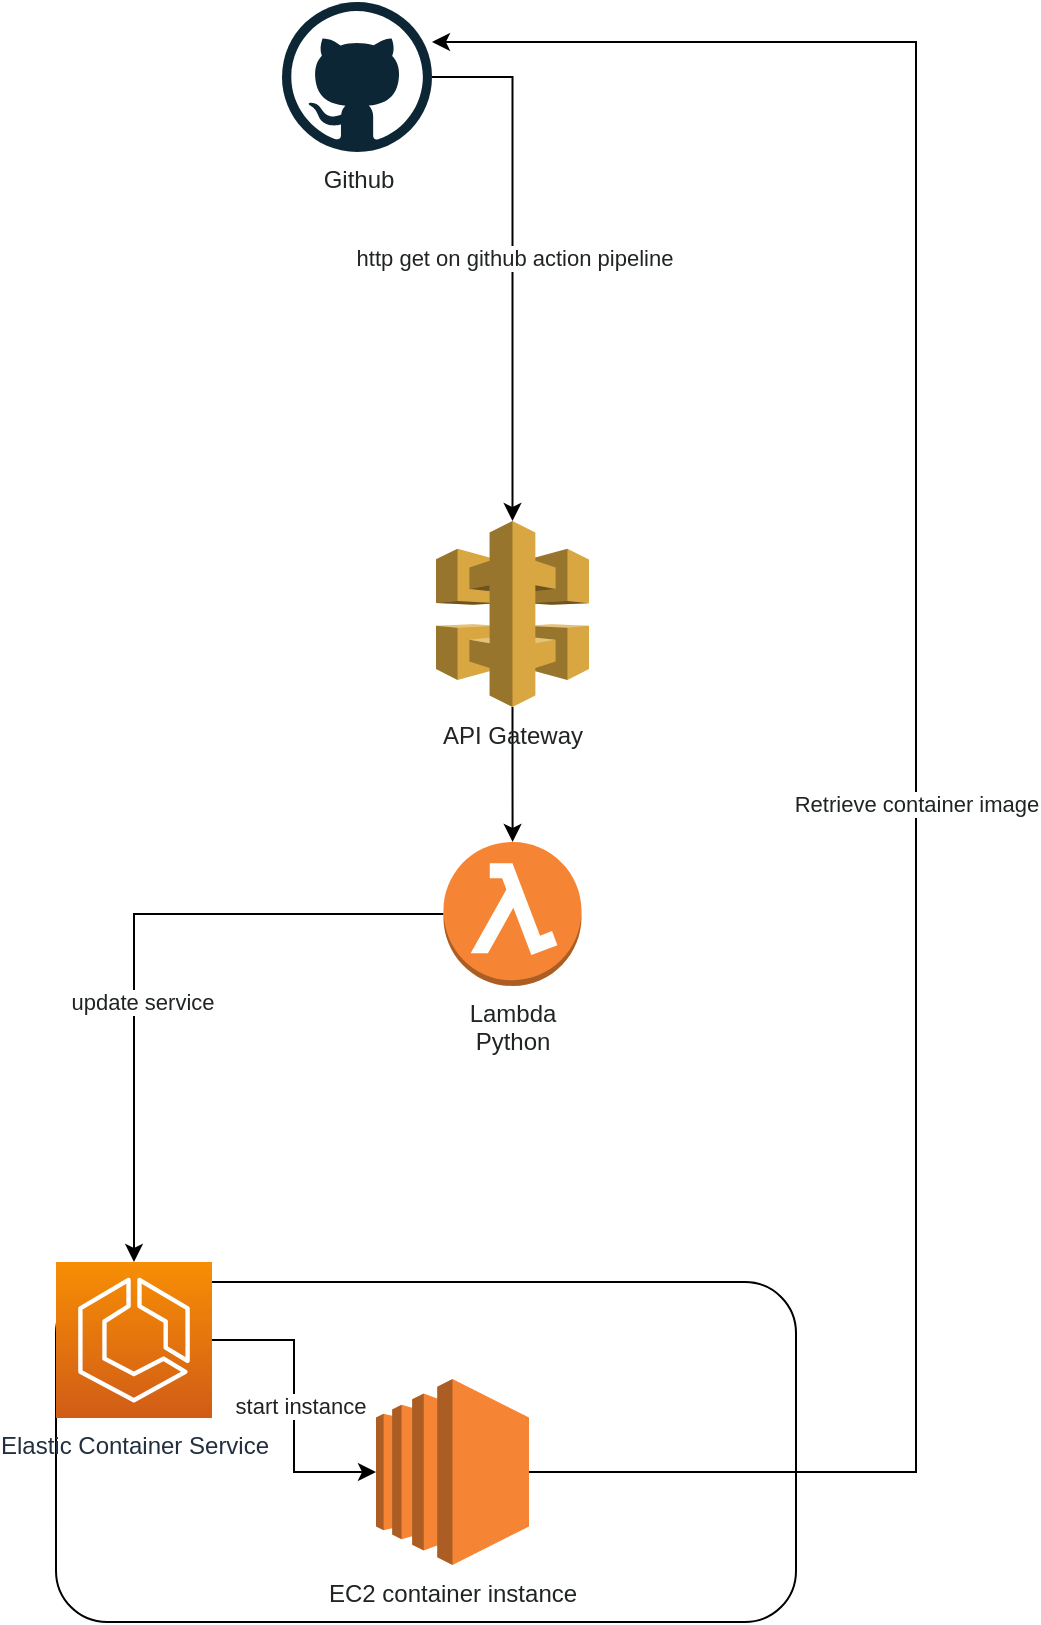 <mxfile version="20.7.4" type="device"><diagram id="c-SQuounz1M5VDcUWRNh" name="Seite-1"><mxGraphModel dx="1994" dy="1317" grid="1" gridSize="10" guides="1" tooltips="1" connect="1" arrows="1" fold="1" page="1" pageScale="1" pageWidth="827" pageHeight="1169" math="0" shadow="0"><root><mxCell id="0"/><mxCell id="1" parent="0"/><mxCell id="LJ98JG4C3-qt0DDS_wYq-20" style="edgeStyle=orthogonalEdgeStyle;rounded=0;orthogonalLoop=1;jettySize=auto;html=1;fontColor=#212424;" parent="1" source="LJ98JG4C3-qt0DDS_wYq-16" target="LJ98JG4C3-qt0DDS_wYq-15" edge="1"><mxGeometry relative="1" as="geometry"/></mxCell><mxCell id="LJ98JG4C3-qt0DDS_wYq-25" value="http get on github action pipeline" style="edgeLabel;html=1;align=center;verticalAlign=middle;resizable=0;points=[];fontColor=#212424;" parent="LJ98JG4C3-qt0DDS_wYq-20" vertex="1" connectable="0"><mxGeometry x="-0.01" relative="1" as="geometry"><mxPoint as="offset"/></mxGeometry></mxCell><mxCell id="LJ98JG4C3-qt0DDS_wYq-16" value="Github" style="dashed=0;outlineConnect=0;html=1;align=center;labelPosition=center;verticalLabelPosition=bottom;verticalAlign=top;shape=mxgraph.weblogos.github;fontColor=#212424;" parent="1" vertex="1"><mxGeometry x="223" y="140" width="75" height="75" as="geometry"/></mxCell><mxCell id="LJ98JG4C3-qt0DDS_wYq-21" style="edgeStyle=orthogonalEdgeStyle;rounded=0;orthogonalLoop=1;jettySize=auto;html=1;fontColor=#212424;" parent="1" source="LJ98JG4C3-qt0DDS_wYq-14" target="LJ98JG4C3-qt0DDS_wYq-10" edge="1"><mxGeometry relative="1" as="geometry"/></mxCell><mxCell id="LJ98JG4C3-qt0DDS_wYq-26" value="update service" style="edgeLabel;html=1;align=center;verticalAlign=middle;resizable=0;points=[];fontColor=#212424;" parent="LJ98JG4C3-qt0DDS_wYq-21" vertex="1" connectable="0"><mxGeometry x="0.209" y="4" relative="1" as="geometry"><mxPoint as="offset"/></mxGeometry></mxCell><mxCell id="LJ98JG4C3-qt0DDS_wYq-12" value="" style="rounded=1;whiteSpace=wrap;html=1;fontColor=#212424;" parent="1" vertex="1"><mxGeometry x="110" y="780" width="370" height="170" as="geometry"/></mxCell><mxCell id="LJ98JG4C3-qt0DDS_wYq-22" style="edgeStyle=orthogonalEdgeStyle;rounded=0;orthogonalLoop=1;jettySize=auto;html=1;fontColor=#212424;" parent="1" source="LJ98JG4C3-qt0DDS_wYq-10" target="LJ98JG4C3-qt0DDS_wYq-13" edge="1"><mxGeometry relative="1" as="geometry"/></mxCell><mxCell id="LJ98JG4C3-qt0DDS_wYq-27" value="start instance" style="edgeLabel;html=1;align=center;verticalAlign=middle;resizable=0;points=[];fontColor=#212424;" parent="LJ98JG4C3-qt0DDS_wYq-22" vertex="1" connectable="0"><mxGeometry y="3" relative="1" as="geometry"><mxPoint as="offset"/></mxGeometry></mxCell><mxCell id="LJ98JG4C3-qt0DDS_wYq-10" value="Elastic Container Service" style="sketch=0;points=[[0,0,0],[0.25,0,0],[0.5,0,0],[0.75,0,0],[1,0,0],[0,1,0],[0.25,1,0],[0.5,1,0],[0.75,1,0],[1,1,0],[0,0.25,0],[0,0.5,0],[0,0.75,0],[1,0.25,0],[1,0.5,0],[1,0.75,0]];outlineConnect=0;fontColor=#232F3E;gradientColor=#F78E04;gradientDirection=north;fillColor=#D05C17;strokeColor=#ffffff;dashed=0;verticalLabelPosition=bottom;verticalAlign=top;align=center;html=1;fontSize=12;fontStyle=0;aspect=fixed;shape=mxgraph.aws4.resourceIcon;resIcon=mxgraph.aws4.ecs;" parent="1" vertex="1"><mxGeometry x="110" y="770" width="78" height="78" as="geometry"/></mxCell><mxCell id="LJ98JG4C3-qt0DDS_wYq-13" value="EC2 container instance" style="outlineConnect=0;dashed=0;verticalLabelPosition=bottom;verticalAlign=top;align=center;html=1;shape=mxgraph.aws3.ec2;fillColor=#F58534;gradientColor=none;fontColor=#212424;" parent="1" vertex="1"><mxGeometry x="270" y="828.5" width="76.5" height="93" as="geometry"/></mxCell><mxCell id="LJ98JG4C3-qt0DDS_wYq-19" style="edgeStyle=orthogonalEdgeStyle;rounded=0;orthogonalLoop=1;jettySize=auto;html=1;fontColor=#212424;" parent="1" source="LJ98JG4C3-qt0DDS_wYq-15" target="LJ98JG4C3-qt0DDS_wYq-14" edge="1"><mxGeometry relative="1" as="geometry"/></mxCell><mxCell id="LJ98JG4C3-qt0DDS_wYq-15" value="API Gateway" style="outlineConnect=0;dashed=0;verticalLabelPosition=bottom;verticalAlign=top;align=center;html=1;shape=mxgraph.aws3.api_gateway;fillColor=#D9A741;gradientColor=none;fontColor=#212424;" parent="1" vertex="1"><mxGeometry x="300" y="399.5" width="76.5" height="93" as="geometry"/></mxCell><mxCell id="LJ98JG4C3-qt0DDS_wYq-14" value="&lt;div&gt;Lambda&lt;/div&gt;&lt;div&gt;Python&lt;br&gt;&lt;/div&gt;" style="outlineConnect=0;dashed=0;verticalLabelPosition=bottom;verticalAlign=top;align=center;html=1;shape=mxgraph.aws3.lambda_function;fillColor=#F58534;gradientColor=none;fontColor=#212424;" parent="1" vertex="1"><mxGeometry x="303.75" y="560" width="69" height="72" as="geometry"/></mxCell><mxCell id="LJ98JG4C3-qt0DDS_wYq-23" style="edgeStyle=orthogonalEdgeStyle;rounded=0;orthogonalLoop=1;jettySize=auto;html=1;fontColor=#212424;" parent="1" source="LJ98JG4C3-qt0DDS_wYq-13" target="LJ98JG4C3-qt0DDS_wYq-16" edge="1"><mxGeometry relative="1" as="geometry"><Array as="points"><mxPoint x="540" y="875"/><mxPoint x="540" y="160"/></Array></mxGeometry></mxCell><mxCell id="LJ98JG4C3-qt0DDS_wYq-24" value="Retrieve container image" style="edgeLabel;html=1;align=center;verticalAlign=middle;resizable=0;points=[];fontColor=#212424;" parent="LJ98JG4C3-qt0DDS_wYq-23" vertex="1" connectable="0"><mxGeometry x="-0.083" relative="1" as="geometry"><mxPoint as="offset"/></mxGeometry></mxCell></root></mxGraphModel></diagram></mxfile>